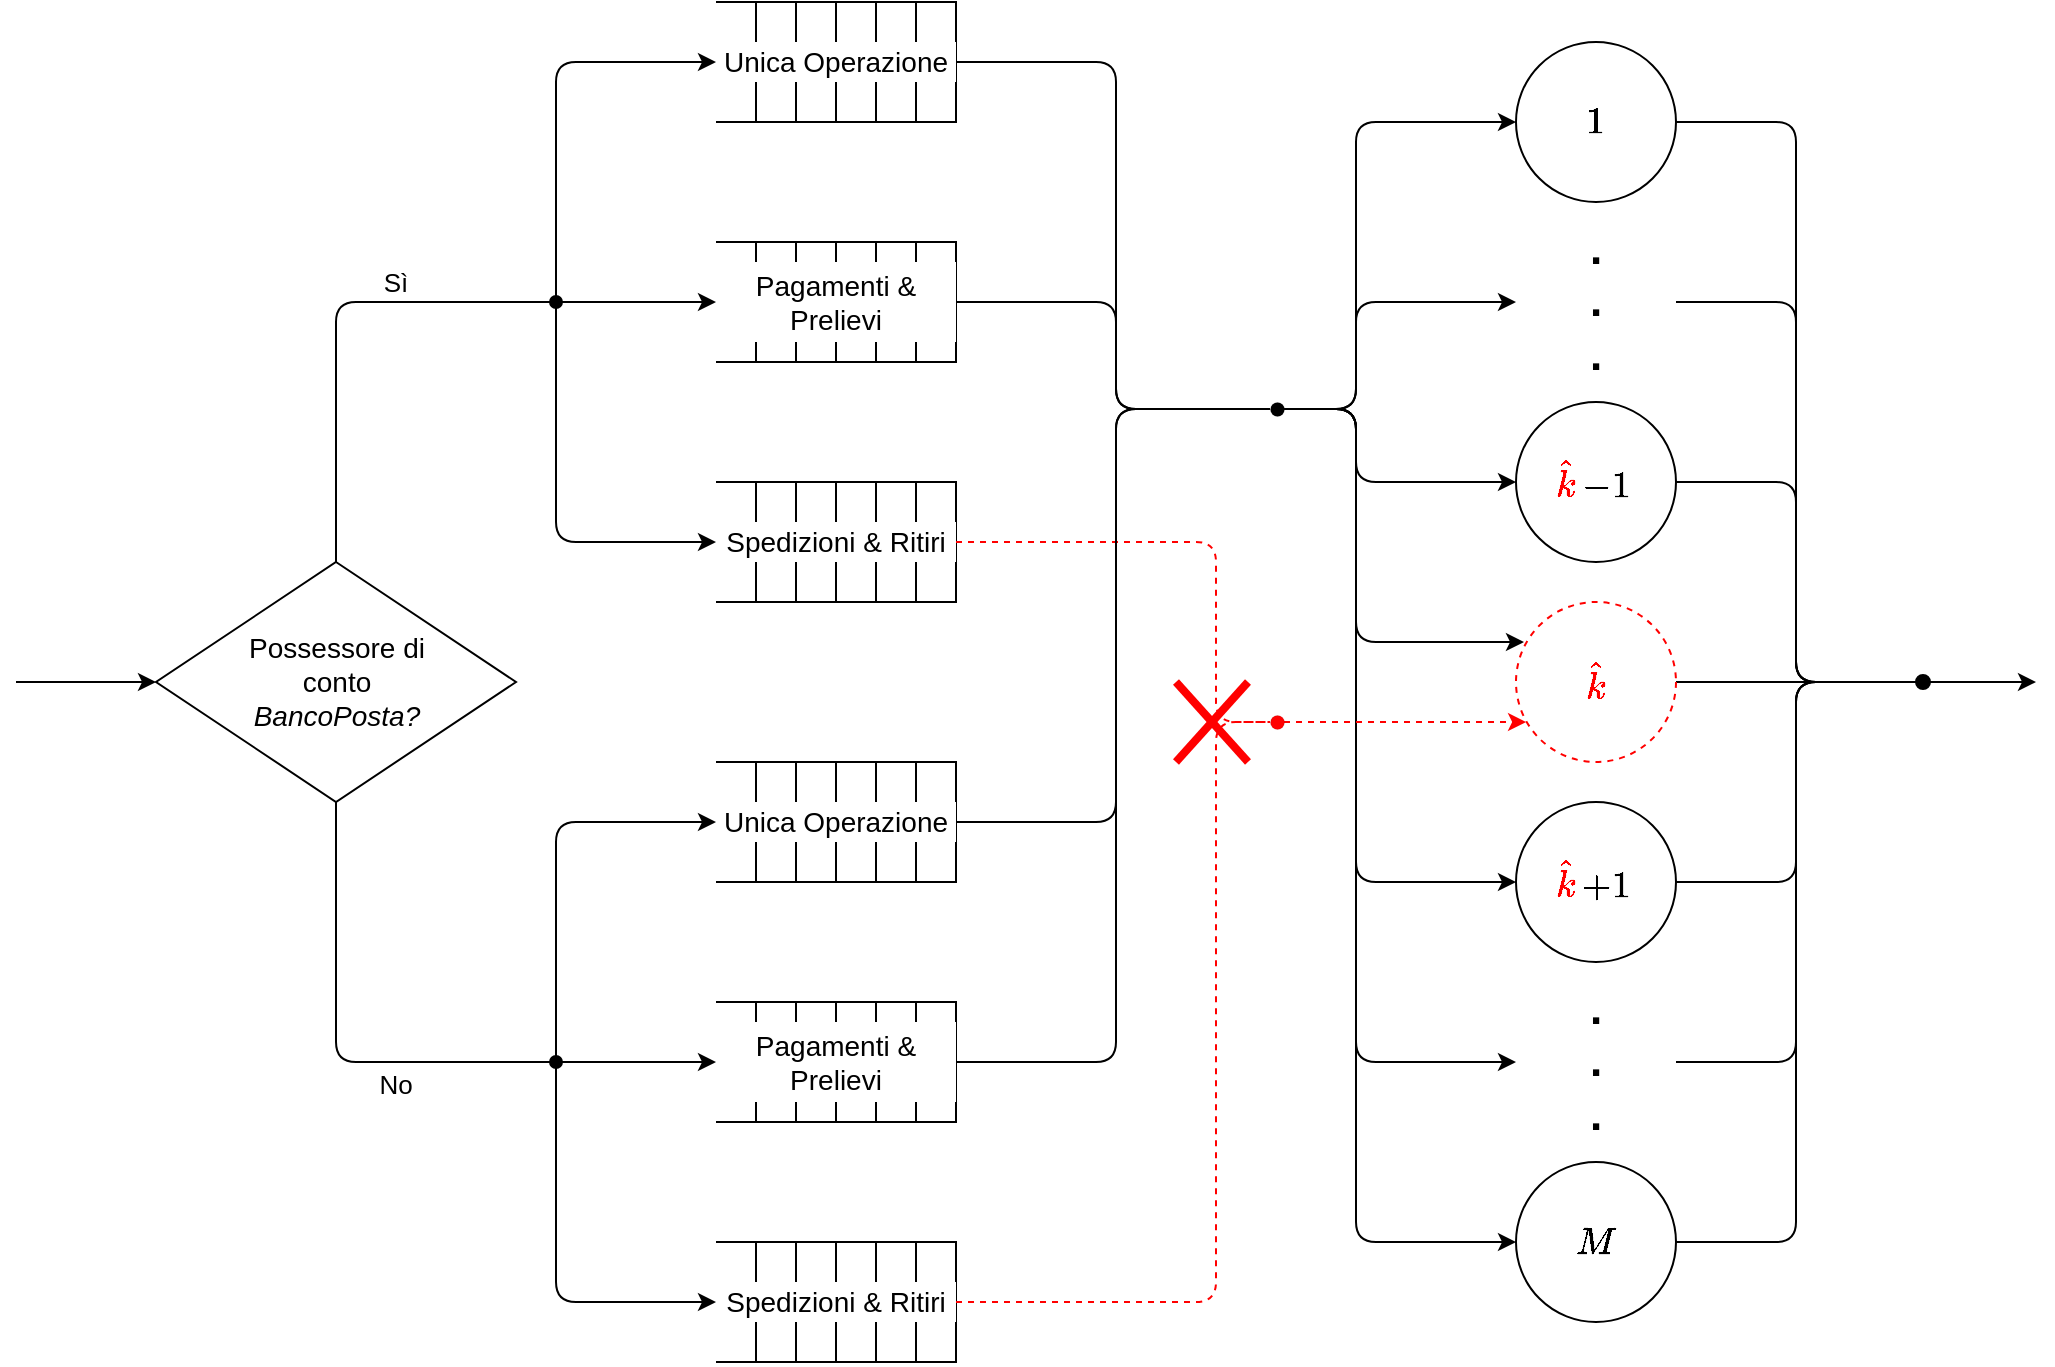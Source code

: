 <mxfile version="14.9.0" type="device"><diagram id="piZBBrbFwAm531ffKTFW" name="Page-1"><mxGraphModel dx="868" dy="481" grid="1" gridSize="10" guides="1" tooltips="1" connect="1" arrows="1" fold="1" page="1" pageScale="1" pageWidth="850" pageHeight="1100" math="1" shadow="0"><root><mxCell id="0"/><mxCell id="1" parent="0"/><mxCell id="mxD9j17-XCr0z30h2_Vp-13" value="" style="group" parent="1" vertex="1" connectable="0"><mxGeometry x="360" y="20" width="120" height="60" as="geometry"/></mxCell><mxCell id="mxD9j17-XCr0z30h2_Vp-4" value="" style="rounded=0;whiteSpace=wrap;html=1;" parent="mxD9j17-XCr0z30h2_Vp-13" vertex="1"><mxGeometry x="20" width="100" height="60" as="geometry"/></mxCell><mxCell id="mxD9j17-XCr0z30h2_Vp-5" value="" style="endArrow=none;html=1;" parent="mxD9j17-XCr0z30h2_Vp-13" edge="1"><mxGeometry width="50" height="50" relative="1" as="geometry"><mxPoint as="sourcePoint"/><mxPoint x="120" as="targetPoint"/></mxGeometry></mxCell><mxCell id="mxD9j17-XCr0z30h2_Vp-6" value="" style="endArrow=none;html=1;" parent="mxD9j17-XCr0z30h2_Vp-13" edge="1"><mxGeometry width="50" height="50" relative="1" as="geometry"><mxPoint x="120" y="60" as="sourcePoint"/><mxPoint x="120" as="targetPoint"/></mxGeometry></mxCell><mxCell id="mxD9j17-XCr0z30h2_Vp-7" value="" style="endArrow=none;html=1;" parent="mxD9j17-XCr0z30h2_Vp-13" edge="1"><mxGeometry width="50" height="50" relative="1" as="geometry"><mxPoint y="60" as="sourcePoint"/><mxPoint x="120" y="60" as="targetPoint"/></mxGeometry></mxCell><mxCell id="mxD9j17-XCr0z30h2_Vp-8" value="" style="rounded=0;whiteSpace=wrap;html=1;shadow=0;" parent="mxD9j17-XCr0z30h2_Vp-13" vertex="1"><mxGeometry x="40" width="80" height="60" as="geometry"/></mxCell><mxCell id="mxD9j17-XCr0z30h2_Vp-9" value="" style="rounded=0;whiteSpace=wrap;html=1;shadow=0;" parent="mxD9j17-XCr0z30h2_Vp-13" vertex="1"><mxGeometry x="60" width="60" height="60" as="geometry"/></mxCell><mxCell id="mxD9j17-XCr0z30h2_Vp-10" value="" style="rounded=0;whiteSpace=wrap;html=1;shadow=0;" parent="mxD9j17-XCr0z30h2_Vp-13" vertex="1"><mxGeometry x="80" width="40" height="60" as="geometry"/></mxCell><mxCell id="mxD9j17-XCr0z30h2_Vp-11" value="" style="rounded=0;whiteSpace=wrap;html=1;shadow=0;" parent="mxD9j17-XCr0z30h2_Vp-13" vertex="1"><mxGeometry x="100" width="20" height="60" as="geometry"/></mxCell><mxCell id="mxD9j17-XCr0z30h2_Vp-99" value="Unica Operazione" style="text;html=1;strokeColor=none;align=center;verticalAlign=middle;whiteSpace=wrap;rounded=0;shadow=0;fontSize=14;fillColor=#FFFFFF;" parent="mxD9j17-XCr0z30h2_Vp-13" vertex="1"><mxGeometry y="20" width="120" height="20" as="geometry"/></mxCell><mxCell id="mxD9j17-XCr0z30h2_Vp-18" value="" style="endArrow=classic;html=1;fontSize=14;entryX=0;entryY=0.5;entryDx=0;entryDy=0;" parent="1" target="mxD9j17-XCr0z30h2_Vp-14" edge="1"><mxGeometry width="50" height="50" relative="1" as="geometry"><mxPoint x="10" y="360" as="sourcePoint"/><mxPoint x="70" y="340" as="targetPoint"/></mxGeometry></mxCell><mxCell id="mxD9j17-XCr0z30h2_Vp-19" value="" style="group" parent="1" vertex="1" connectable="0"><mxGeometry x="360" y="140" width="120" height="60" as="geometry"/></mxCell><mxCell id="mxD9j17-XCr0z30h2_Vp-20" value="" style="rounded=0;whiteSpace=wrap;html=1;" parent="mxD9j17-XCr0z30h2_Vp-19" vertex="1"><mxGeometry x="20" width="100" height="60" as="geometry"/></mxCell><mxCell id="mxD9j17-XCr0z30h2_Vp-21" value="" style="endArrow=none;html=1;" parent="mxD9j17-XCr0z30h2_Vp-19" edge="1"><mxGeometry width="50" height="50" relative="1" as="geometry"><mxPoint as="sourcePoint"/><mxPoint x="120" as="targetPoint"/></mxGeometry></mxCell><mxCell id="mxD9j17-XCr0z30h2_Vp-22" value="" style="endArrow=none;html=1;" parent="mxD9j17-XCr0z30h2_Vp-19" edge="1"><mxGeometry width="50" height="50" relative="1" as="geometry"><mxPoint x="120" y="60" as="sourcePoint"/><mxPoint x="120" as="targetPoint"/></mxGeometry></mxCell><mxCell id="mxD9j17-XCr0z30h2_Vp-23" value="" style="endArrow=none;html=1;" parent="mxD9j17-XCr0z30h2_Vp-19" edge="1"><mxGeometry width="50" height="50" relative="1" as="geometry"><mxPoint y="60" as="sourcePoint"/><mxPoint x="120" y="60" as="targetPoint"/></mxGeometry></mxCell><mxCell id="mxD9j17-XCr0z30h2_Vp-24" value="" style="rounded=0;whiteSpace=wrap;html=1;shadow=0;" parent="mxD9j17-XCr0z30h2_Vp-19" vertex="1"><mxGeometry x="40" width="80" height="60" as="geometry"/></mxCell><mxCell id="mxD9j17-XCr0z30h2_Vp-25" value="" style="rounded=0;whiteSpace=wrap;html=1;shadow=0;" parent="mxD9j17-XCr0z30h2_Vp-19" vertex="1"><mxGeometry x="60" width="60" height="60" as="geometry"/></mxCell><mxCell id="mxD9j17-XCr0z30h2_Vp-26" value="" style="rounded=0;whiteSpace=wrap;html=1;shadow=0;" parent="mxD9j17-XCr0z30h2_Vp-19" vertex="1"><mxGeometry x="80" width="40" height="60" as="geometry"/></mxCell><mxCell id="mxD9j17-XCr0z30h2_Vp-27" value="" style="rounded=0;whiteSpace=wrap;html=1;shadow=0;" parent="mxD9j17-XCr0z30h2_Vp-19" vertex="1"><mxGeometry x="100" width="20" height="60" as="geometry"/></mxCell><mxCell id="mxD9j17-XCr0z30h2_Vp-110" value="Pagamenti &amp;amp; Prelievi" style="text;html=1;strokeColor=none;align=center;verticalAlign=middle;whiteSpace=wrap;rounded=0;shadow=0;fontSize=14;fillColor=#FFFFFF;" parent="mxD9j17-XCr0z30h2_Vp-19" vertex="1"><mxGeometry y="10" width="120" height="40" as="geometry"/></mxCell><mxCell id="mxD9j17-XCr0z30h2_Vp-30" value="" style="group" parent="1" vertex="1" connectable="0"><mxGeometry x="360" y="260" width="120" height="60" as="geometry"/></mxCell><mxCell id="mxD9j17-XCr0z30h2_Vp-31" value="" style="rounded=0;whiteSpace=wrap;html=1;" parent="mxD9j17-XCr0z30h2_Vp-30" vertex="1"><mxGeometry x="20" width="100" height="60" as="geometry"/></mxCell><mxCell id="mxD9j17-XCr0z30h2_Vp-32" value="" style="endArrow=none;html=1;" parent="mxD9j17-XCr0z30h2_Vp-30" edge="1"><mxGeometry width="50" height="50" relative="1" as="geometry"><mxPoint as="sourcePoint"/><mxPoint x="120" as="targetPoint"/></mxGeometry></mxCell><mxCell id="mxD9j17-XCr0z30h2_Vp-33" value="" style="endArrow=none;html=1;" parent="mxD9j17-XCr0z30h2_Vp-30" edge="1"><mxGeometry width="50" height="50" relative="1" as="geometry"><mxPoint x="120" y="60" as="sourcePoint"/><mxPoint x="120" as="targetPoint"/></mxGeometry></mxCell><mxCell id="mxD9j17-XCr0z30h2_Vp-34" value="" style="endArrow=none;html=1;" parent="mxD9j17-XCr0z30h2_Vp-30" edge="1"><mxGeometry width="50" height="50" relative="1" as="geometry"><mxPoint y="60" as="sourcePoint"/><mxPoint x="120" y="60" as="targetPoint"/></mxGeometry></mxCell><mxCell id="mxD9j17-XCr0z30h2_Vp-35" value="" style="rounded=0;whiteSpace=wrap;html=1;shadow=0;" parent="mxD9j17-XCr0z30h2_Vp-30" vertex="1"><mxGeometry x="40" width="80" height="60" as="geometry"/></mxCell><mxCell id="mxD9j17-XCr0z30h2_Vp-36" value="" style="rounded=0;whiteSpace=wrap;html=1;shadow=0;" parent="mxD9j17-XCr0z30h2_Vp-30" vertex="1"><mxGeometry x="60" width="60" height="60" as="geometry"/></mxCell><mxCell id="mxD9j17-XCr0z30h2_Vp-37" value="" style="rounded=0;whiteSpace=wrap;html=1;shadow=0;" parent="mxD9j17-XCr0z30h2_Vp-30" vertex="1"><mxGeometry x="80" width="40" height="60" as="geometry"/></mxCell><mxCell id="mxD9j17-XCr0z30h2_Vp-38" value="" style="rounded=0;whiteSpace=wrap;html=1;shadow=0;" parent="mxD9j17-XCr0z30h2_Vp-30" vertex="1"><mxGeometry x="100" width="20" height="60" as="geometry"/></mxCell><mxCell id="mxD9j17-XCr0z30h2_Vp-66" value="" style="endArrow=classic;html=1;fontSize=14;edgeStyle=elbowEdgeStyle;startArrow=classic;startFill=1;" parent="1" edge="1"><mxGeometry width="50" height="50" relative="1" as="geometry"><mxPoint x="360" y="290" as="sourcePoint"/><mxPoint x="360" y="50" as="targetPoint"/><Array as="points"><mxPoint x="280" y="170"/></Array></mxGeometry></mxCell><mxCell id="mxD9j17-XCr0z30h2_Vp-67" value="" style="endArrow=classic;html=1;fontSize=14;" parent="1" edge="1"><mxGeometry width="50" height="50" relative="1" as="geometry"><mxPoint x="280" y="170" as="sourcePoint"/><mxPoint x="360" y="170" as="targetPoint"/></mxGeometry></mxCell><mxCell id="mxD9j17-XCr0z30h2_Vp-97" value="" style="endArrow=oval;html=1;fontSize=14;exitX=0.5;exitY=0;exitDx=0;exitDy=0;edgeStyle=elbowEdgeStyle;startArrow=none;startFill=0;endFill=1;" parent="1" source="mxD9j17-XCr0z30h2_Vp-14" edge="1"><mxGeometry width="50" height="50" relative="1" as="geometry"><mxPoint x="200" y="250" as="sourcePoint"/><mxPoint x="280" y="170" as="targetPoint"/><Array as="points"><mxPoint x="170" y="230"/><mxPoint x="215" y="230"/></Array></mxGeometry></mxCell><mxCell id="mxD9j17-XCr0z30h2_Vp-98" style="edgeStyle=elbowEdgeStyle;rounded=1;orthogonalLoop=1;jettySize=auto;html=1;exitX=0.5;exitY=1;exitDx=0;exitDy=0;fontSize=14;startArrow=none;startFill=0;endArrow=oval;endFill=1;" parent="1" source="mxD9j17-XCr0z30h2_Vp-14" edge="1"><mxGeometry relative="1" as="geometry"><mxPoint x="280" y="550" as="targetPoint"/><Array as="points"><mxPoint x="170" y="430"/><mxPoint x="215" y="490"/></Array></mxGeometry></mxCell><mxCell id="mxD9j17-XCr0z30h2_Vp-14" value="" style="rhombus;whiteSpace=wrap;html=1;shadow=0;" parent="1" vertex="1"><mxGeometry x="80" y="300" width="180" height="120" as="geometry"/></mxCell><mxCell id="mxD9j17-XCr0z30h2_Vp-15" value="&lt;div&gt;Possessore di &lt;br&gt;&lt;/div&gt;&lt;div&gt;conto&lt;/div&gt;&lt;div&gt;&lt;i style=&quot;font-size: 14px&quot;&gt;BancoPosta?&lt;/i&gt;&lt;/div&gt;" style="text;html=1;align=center;verticalAlign=middle;resizable=0;points=[];autosize=1;strokeColor=none;fontSize=14;fontStyle=0" parent="1" vertex="1"><mxGeometry x="120" y="330" width="100" height="60" as="geometry"/></mxCell><mxCell id="mxD9j17-XCr0z30h2_Vp-278" style="edgeStyle=elbowEdgeStyle;rounded=1;orthogonalLoop=1;jettySize=auto;html=1;fontSize=22;startArrow=none;startFill=0;endArrow=none;endFill=0;startSize=9;endSize=6;strokeWidth=1;dashed=1;strokeColor=#FF0000;" parent="1" source="mxD9j17-XCr0z30h2_Vp-111" target="mxD9j17-XCr0z30h2_Vp-277" edge="1"><mxGeometry relative="1" as="geometry"><Array as="points"><mxPoint x="610" y="330"/></Array></mxGeometry></mxCell><mxCell id="mxD9j17-XCr0z30h2_Vp-111" value="Spedizioni &amp;amp; Ritiri" style="text;html=1;strokeColor=none;align=center;verticalAlign=middle;whiteSpace=wrap;rounded=0;shadow=0;fontSize=14;fillColor=#FFFFFF;" parent="1" vertex="1"><mxGeometry x="360" y="280" width="120" height="20" as="geometry"/></mxCell><mxCell id="mxD9j17-XCr0z30h2_Vp-209" value="" style="group" parent="1" vertex="1" connectable="0"><mxGeometry x="360" y="400" width="120" height="60" as="geometry"/></mxCell><mxCell id="mxD9j17-XCr0z30h2_Vp-210" value="" style="rounded=0;whiteSpace=wrap;html=1;" parent="mxD9j17-XCr0z30h2_Vp-209" vertex="1"><mxGeometry x="20" width="100" height="60" as="geometry"/></mxCell><mxCell id="mxD9j17-XCr0z30h2_Vp-211" value="" style="endArrow=none;html=1;" parent="mxD9j17-XCr0z30h2_Vp-209" edge="1"><mxGeometry width="50" height="50" relative="1" as="geometry"><mxPoint as="sourcePoint"/><mxPoint x="120" as="targetPoint"/></mxGeometry></mxCell><mxCell id="mxD9j17-XCr0z30h2_Vp-212" value="" style="endArrow=none;html=1;" parent="mxD9j17-XCr0z30h2_Vp-209" edge="1"><mxGeometry width="50" height="50" relative="1" as="geometry"><mxPoint x="120" y="60" as="sourcePoint"/><mxPoint x="120" as="targetPoint"/></mxGeometry></mxCell><mxCell id="mxD9j17-XCr0z30h2_Vp-213" value="" style="endArrow=none;html=1;" parent="mxD9j17-XCr0z30h2_Vp-209" edge="1"><mxGeometry width="50" height="50" relative="1" as="geometry"><mxPoint y="60" as="sourcePoint"/><mxPoint x="120" y="60" as="targetPoint"/></mxGeometry></mxCell><mxCell id="mxD9j17-XCr0z30h2_Vp-214" value="" style="rounded=0;whiteSpace=wrap;html=1;shadow=0;" parent="mxD9j17-XCr0z30h2_Vp-209" vertex="1"><mxGeometry x="40" width="80" height="60" as="geometry"/></mxCell><mxCell id="mxD9j17-XCr0z30h2_Vp-215" value="" style="rounded=0;whiteSpace=wrap;html=1;shadow=0;" parent="mxD9j17-XCr0z30h2_Vp-209" vertex="1"><mxGeometry x="60" width="60" height="60" as="geometry"/></mxCell><mxCell id="mxD9j17-XCr0z30h2_Vp-216" value="" style="rounded=0;whiteSpace=wrap;html=1;shadow=0;" parent="mxD9j17-XCr0z30h2_Vp-209" vertex="1"><mxGeometry x="80" width="40" height="60" as="geometry"/></mxCell><mxCell id="mxD9j17-XCr0z30h2_Vp-217" value="" style="rounded=0;whiteSpace=wrap;html=1;shadow=0;" parent="mxD9j17-XCr0z30h2_Vp-209" vertex="1"><mxGeometry x="100" width="20" height="60" as="geometry"/></mxCell><mxCell id="mxD9j17-XCr0z30h2_Vp-218" value="Unica Operazione" style="text;html=1;strokeColor=none;align=center;verticalAlign=middle;whiteSpace=wrap;rounded=0;shadow=0;fontSize=14;fillColor=#FFFFFF;" parent="mxD9j17-XCr0z30h2_Vp-209" vertex="1"><mxGeometry y="20" width="120" height="20" as="geometry"/></mxCell><mxCell id="mxD9j17-XCr0z30h2_Vp-219" value="" style="group" parent="1" vertex="1" connectable="0"><mxGeometry x="360" y="520" width="120" height="60" as="geometry"/></mxCell><mxCell id="mxD9j17-XCr0z30h2_Vp-220" value="" style="rounded=0;whiteSpace=wrap;html=1;" parent="mxD9j17-XCr0z30h2_Vp-219" vertex="1"><mxGeometry x="20" width="100" height="60" as="geometry"/></mxCell><mxCell id="mxD9j17-XCr0z30h2_Vp-221" value="" style="endArrow=none;html=1;" parent="mxD9j17-XCr0z30h2_Vp-219" edge="1"><mxGeometry width="50" height="50" relative="1" as="geometry"><mxPoint as="sourcePoint"/><mxPoint x="120" as="targetPoint"/></mxGeometry></mxCell><mxCell id="mxD9j17-XCr0z30h2_Vp-222" value="" style="endArrow=none;html=1;" parent="mxD9j17-XCr0z30h2_Vp-219" edge="1"><mxGeometry width="50" height="50" relative="1" as="geometry"><mxPoint x="120" y="60" as="sourcePoint"/><mxPoint x="120" as="targetPoint"/></mxGeometry></mxCell><mxCell id="mxD9j17-XCr0z30h2_Vp-223" value="" style="endArrow=none;html=1;" parent="mxD9j17-XCr0z30h2_Vp-219" edge="1"><mxGeometry width="50" height="50" relative="1" as="geometry"><mxPoint y="60" as="sourcePoint"/><mxPoint x="120" y="60" as="targetPoint"/></mxGeometry></mxCell><mxCell id="mxD9j17-XCr0z30h2_Vp-224" value="" style="rounded=0;whiteSpace=wrap;html=1;shadow=0;" parent="mxD9j17-XCr0z30h2_Vp-219" vertex="1"><mxGeometry x="40" width="80" height="60" as="geometry"/></mxCell><mxCell id="mxD9j17-XCr0z30h2_Vp-225" value="" style="rounded=0;whiteSpace=wrap;html=1;shadow=0;" parent="mxD9j17-XCr0z30h2_Vp-219" vertex="1"><mxGeometry x="60" width="60" height="60" as="geometry"/></mxCell><mxCell id="mxD9j17-XCr0z30h2_Vp-226" value="" style="rounded=0;whiteSpace=wrap;html=1;shadow=0;" parent="mxD9j17-XCr0z30h2_Vp-219" vertex="1"><mxGeometry x="80" width="40" height="60" as="geometry"/></mxCell><mxCell id="mxD9j17-XCr0z30h2_Vp-227" value="" style="rounded=0;whiteSpace=wrap;html=1;shadow=0;" parent="mxD9j17-XCr0z30h2_Vp-219" vertex="1"><mxGeometry x="100" width="20" height="60" as="geometry"/></mxCell><mxCell id="mxD9j17-XCr0z30h2_Vp-228" value="Pagamenti &amp;amp; Prelievi" style="text;html=1;strokeColor=none;align=center;verticalAlign=middle;whiteSpace=wrap;rounded=0;shadow=0;fontSize=14;fillColor=#FFFFFF;" parent="mxD9j17-XCr0z30h2_Vp-219" vertex="1"><mxGeometry y="10" width="120" height="40" as="geometry"/></mxCell><mxCell id="mxD9j17-XCr0z30h2_Vp-229" value="" style="group" parent="1" vertex="1" connectable="0"><mxGeometry x="360" y="640" width="120" height="60" as="geometry"/></mxCell><mxCell id="mxD9j17-XCr0z30h2_Vp-230" value="" style="rounded=0;whiteSpace=wrap;html=1;" parent="mxD9j17-XCr0z30h2_Vp-229" vertex="1"><mxGeometry x="20" width="100" height="60" as="geometry"/></mxCell><mxCell id="mxD9j17-XCr0z30h2_Vp-231" value="" style="endArrow=none;html=1;" parent="mxD9j17-XCr0z30h2_Vp-229" edge="1"><mxGeometry width="50" height="50" relative="1" as="geometry"><mxPoint as="sourcePoint"/><mxPoint x="120" as="targetPoint"/></mxGeometry></mxCell><mxCell id="mxD9j17-XCr0z30h2_Vp-232" value="" style="endArrow=none;html=1;" parent="mxD9j17-XCr0z30h2_Vp-229" edge="1"><mxGeometry width="50" height="50" relative="1" as="geometry"><mxPoint x="120" y="60" as="sourcePoint"/><mxPoint x="120" as="targetPoint"/></mxGeometry></mxCell><mxCell id="mxD9j17-XCr0z30h2_Vp-233" value="" style="endArrow=none;html=1;" parent="mxD9j17-XCr0z30h2_Vp-229" edge="1"><mxGeometry width="50" height="50" relative="1" as="geometry"><mxPoint y="60" as="sourcePoint"/><mxPoint x="120" y="60" as="targetPoint"/></mxGeometry></mxCell><mxCell id="mxD9j17-XCr0z30h2_Vp-234" value="" style="rounded=0;whiteSpace=wrap;html=1;shadow=0;" parent="mxD9j17-XCr0z30h2_Vp-229" vertex="1"><mxGeometry x="40" width="80" height="60" as="geometry"/></mxCell><mxCell id="mxD9j17-XCr0z30h2_Vp-235" value="" style="rounded=0;whiteSpace=wrap;html=1;shadow=0;" parent="mxD9j17-XCr0z30h2_Vp-229" vertex="1"><mxGeometry x="60" width="60" height="60" as="geometry"/></mxCell><mxCell id="mxD9j17-XCr0z30h2_Vp-236" value="" style="rounded=0;whiteSpace=wrap;html=1;shadow=0;" parent="mxD9j17-XCr0z30h2_Vp-229" vertex="1"><mxGeometry x="80" width="40" height="60" as="geometry"/></mxCell><mxCell id="mxD9j17-XCr0z30h2_Vp-237" value="" style="rounded=0;whiteSpace=wrap;html=1;shadow=0;" parent="mxD9j17-XCr0z30h2_Vp-229" vertex="1"><mxGeometry x="100" width="20" height="60" as="geometry"/></mxCell><mxCell id="mxD9j17-XCr0z30h2_Vp-238" value="" style="endArrow=classic;html=1;fontSize=14;edgeStyle=elbowEdgeStyle;startArrow=classic;startFill=1;" parent="1" edge="1"><mxGeometry width="50" height="50" relative="1" as="geometry"><mxPoint x="360" y="670" as="sourcePoint"/><mxPoint x="360" y="430" as="targetPoint"/><Array as="points"><mxPoint x="280" y="550"/></Array></mxGeometry></mxCell><mxCell id="mxD9j17-XCr0z30h2_Vp-239" value="" style="endArrow=classic;html=1;fontSize=14;" parent="1" edge="1"><mxGeometry width="50" height="50" relative="1" as="geometry"><mxPoint x="280" y="550" as="sourcePoint"/><mxPoint x="360" y="550" as="targetPoint"/></mxGeometry></mxCell><mxCell id="mxD9j17-XCr0z30h2_Vp-279" style="edgeStyle=elbowEdgeStyle;rounded=1;orthogonalLoop=1;jettySize=auto;html=1;entryX=0;entryY=0.5;entryDx=0;entryDy=0;dashed=1;fontSize=22;startArrow=none;startFill=0;endArrow=none;endFill=0;startSize=9;endSize=6;strokeColor=#FF0000;strokeWidth=1;" parent="1" source="mxD9j17-XCr0z30h2_Vp-240" target="mxD9j17-XCr0z30h2_Vp-277" edge="1"><mxGeometry relative="1" as="geometry"><Array as="points"><mxPoint x="610" y="420"/><mxPoint x="590" y="330"/></Array></mxGeometry></mxCell><mxCell id="mxD9j17-XCr0z30h2_Vp-240" value="Spedizioni &amp;amp; Ritiri" style="text;html=1;strokeColor=none;align=center;verticalAlign=middle;whiteSpace=wrap;rounded=0;shadow=0;fontSize=14;fillColor=#FFFFFF;" parent="1" vertex="1"><mxGeometry x="360" y="660" width="120" height="20" as="geometry"/></mxCell><mxCell id="mxD9j17-XCr0z30h2_Vp-304" style="edgeStyle=elbowEdgeStyle;rounded=1;orthogonalLoop=1;jettySize=auto;html=1;fontSize=13;fontColor=#000000;startArrow=none;startFill=0;endArrow=none;endFill=0;startSize=9;endSize=6;strokeColor=#000000;strokeWidth=1;" parent="1" source="mxD9j17-XCr0z30h2_Vp-241" target="mxD9j17-XCr0z30h2_Vp-303" edge="1"><mxGeometry relative="1" as="geometry"/></mxCell><mxCell id="mxD9j17-XCr0z30h2_Vp-241" value="" style="ellipse;whiteSpace=wrap;html=1;aspect=fixed;shadow=0;fontSize=14;fillColor=#FFFFFF;gradientColor=none;" parent="1" vertex="1"><mxGeometry x="760" y="40" width="80" height="80" as="geometry"/></mxCell><mxCell id="mxD9j17-XCr0z30h2_Vp-308" style="edgeStyle=elbowEdgeStyle;rounded=1;orthogonalLoop=1;jettySize=auto;html=1;entryX=0;entryY=0.5;entryDx=0;entryDy=0;fontSize=13;fontColor=#000000;startArrow=none;startFill=0;endArrow=none;endFill=0;startSize=9;endSize=6;strokeColor=#000000;strokeWidth=1;" parent="1" source="mxD9j17-XCr0z30h2_Vp-242" target="mxD9j17-XCr0z30h2_Vp-303" edge="1"><mxGeometry relative="1" as="geometry"/></mxCell><mxCell id="mxD9j17-XCr0z30h2_Vp-242" value="" style="ellipse;whiteSpace=wrap;html=1;aspect=fixed;shadow=0;fontSize=14;strokeWidth=1;strokeColor=#FF0000;dashed=1;" parent="1" vertex="1"><mxGeometry x="760" y="320" width="80" height="80" as="geometry"/></mxCell><mxCell id="mxD9j17-XCr0z30h2_Vp-309" style="edgeStyle=elbowEdgeStyle;rounded=1;orthogonalLoop=1;jettySize=auto;html=1;entryX=0;entryY=0.5;entryDx=0;entryDy=0;fontSize=13;fontColor=#000000;startArrow=none;startFill=0;endArrow=none;endFill=0;startSize=9;endSize=6;strokeColor=#000000;strokeWidth=1;" parent="1" source="mxD9j17-XCr0z30h2_Vp-243" target="mxD9j17-XCr0z30h2_Vp-303" edge="1"><mxGeometry relative="1" as="geometry"/></mxCell><mxCell id="mxD9j17-XCr0z30h2_Vp-243" value="" style="ellipse;whiteSpace=wrap;html=1;aspect=fixed;shadow=0;fontSize=14;fillColor=#FFFFFF;gradientColor=none;" parent="1" vertex="1"><mxGeometry x="760" y="420" width="80" height="80" as="geometry"/></mxCell><mxCell id="mxD9j17-XCr0z30h2_Vp-310" style="edgeStyle=elbowEdgeStyle;rounded=1;orthogonalLoop=1;jettySize=auto;html=1;entryX=0;entryY=0.5;entryDx=0;entryDy=0;fontSize=13;fontColor=#000000;startArrow=none;startFill=0;endArrow=none;endFill=0;startSize=9;endSize=6;strokeColor=#000000;strokeWidth=1;" parent="1" source="mxD9j17-XCr0z30h2_Vp-244" target="mxD9j17-XCr0z30h2_Vp-303" edge="1"><mxGeometry relative="1" as="geometry"/></mxCell><mxCell id="mxD9j17-XCr0z30h2_Vp-244" value="" style="ellipse;whiteSpace=wrap;html=1;aspect=fixed;shadow=0;fontSize=14;fillColor=#FFFFFF;gradientColor=none;" parent="1" vertex="1"><mxGeometry x="760" y="600" width="80" height="80" as="geometry"/></mxCell><mxCell id="mxD9j17-XCr0z30h2_Vp-287" style="edgeStyle=elbowEdgeStyle;rounded=1;orthogonalLoop=1;jettySize=auto;html=1;entryX=0;entryY=0.5;entryDx=0;entryDy=0;fontSize=22;startArrow=none;startFill=0;endArrow=classic;endFill=1;startSize=9;endSize=6;strokeWidth=1;" parent="1" source="mxD9j17-XCr0z30h2_Vp-265" target="mxD9j17-XCr0z30h2_Vp-241" edge="1"><mxGeometry relative="1" as="geometry"><Array as="points"><mxPoint x="680" y="110"/></Array></mxGeometry></mxCell><mxCell id="mxD9j17-XCr0z30h2_Vp-288" style="edgeStyle=elbowEdgeStyle;rounded=1;orthogonalLoop=1;jettySize=auto;html=1;entryX=0;entryY=0.5;entryDx=0;entryDy=0;fontSize=22;startArrow=none;startFill=0;endArrow=classic;endFill=1;startSize=9;endSize=6;strokeColor=#000000;strokeWidth=1;" parent="1" source="mxD9j17-XCr0z30h2_Vp-265" target="mxD9j17-XCr0z30h2_Vp-282" edge="1"><mxGeometry relative="1" as="geometry"><Array as="points"><mxPoint x="680" y="240"/></Array></mxGeometry></mxCell><mxCell id="mxD9j17-XCr0z30h2_Vp-289" style="edgeStyle=elbowEdgeStyle;rounded=1;orthogonalLoop=1;jettySize=auto;html=1;fontSize=22;startArrow=none;startFill=0;endArrow=classic;endFill=1;startSize=9;endSize=6;strokeColor=#000000;strokeWidth=1;entryX=0;entryY=0.5;entryDx=0;entryDy=0;" parent="1" source="mxD9j17-XCr0z30h2_Vp-265" target="mxD9j17-XCr0z30h2_Vp-281" edge="1"><mxGeometry relative="1" as="geometry"><Array as="points"><mxPoint x="680" y="160"/></Array></mxGeometry></mxCell><mxCell id="mxD9j17-XCr0z30h2_Vp-290" style="edgeStyle=elbowEdgeStyle;rounded=1;orthogonalLoop=1;jettySize=auto;html=1;fontSize=22;startArrow=none;startFill=0;endArrow=classic;endFill=1;startSize=9;endSize=6;strokeColor=#000000;strokeWidth=1;" parent="1" source="mxD9j17-XCr0z30h2_Vp-265" target="mxD9j17-XCr0z30h2_Vp-243" edge="1"><mxGeometry relative="1" as="geometry"><Array as="points"><mxPoint x="680" y="340"/></Array></mxGeometry></mxCell><mxCell id="mxD9j17-XCr0z30h2_Vp-291" style="edgeStyle=elbowEdgeStyle;rounded=1;orthogonalLoop=1;jettySize=auto;html=1;fontSize=22;startArrow=none;startFill=0;endArrow=classic;endFill=1;startSize=9;endSize=6;strokeColor=#000000;strokeWidth=1;entryX=0;entryY=0.5;entryDx=0;entryDy=0;" parent="1" source="mxD9j17-XCr0z30h2_Vp-265" target="mxD9j17-XCr0z30h2_Vp-284" edge="1"><mxGeometry relative="1" as="geometry"><Array as="points"><mxPoint x="680" y="380"/></Array></mxGeometry></mxCell><mxCell id="mxD9j17-XCr0z30h2_Vp-292" style="edgeStyle=elbowEdgeStyle;rounded=1;orthogonalLoop=1;jettySize=auto;html=1;fontSize=22;startArrow=none;startFill=0;endArrow=classic;endFill=1;startSize=9;endSize=6;strokeColor=#000000;strokeWidth=1;" parent="1" source="mxD9j17-XCr0z30h2_Vp-265" target="mxD9j17-XCr0z30h2_Vp-244" edge="1"><mxGeometry relative="1" as="geometry"><Array as="points"><mxPoint x="680" y="430"/></Array></mxGeometry></mxCell><mxCell id="mxD9j17-XCr0z30h2_Vp-302" style="edgeStyle=elbowEdgeStyle;rounded=1;orthogonalLoop=1;jettySize=auto;html=1;entryX=0.05;entryY=0.25;entryDx=0;entryDy=0;fontSize=13;fontColor=#000000;startArrow=none;startFill=0;endArrow=classic;endFill=1;startSize=9;endSize=6;strokeColor=#000000;strokeWidth=1;entryPerimeter=0;" parent="1" source="mxD9j17-XCr0z30h2_Vp-265" target="mxD9j17-XCr0z30h2_Vp-242" edge="1"><mxGeometry relative="1" as="geometry"><Array as="points"><mxPoint x="680" y="260"/></Array></mxGeometry></mxCell><mxCell id="mxD9j17-XCr0z30h2_Vp-265" value="" style="ellipse;whiteSpace=wrap;html=1;aspect=fixed;shadow=0;fontSize=22;strokeWidth=0;gradientColor=none;fillColor=#000000;" parent="1" vertex="1"><mxGeometry x="637" y="220" width="7" height="7" as="geometry"/></mxCell><mxCell id="mxD9j17-XCr0z30h2_Vp-268" style="edgeStyle=elbowEdgeStyle;rounded=1;orthogonalLoop=1;jettySize=auto;html=1;entryX=0;entryY=0.5;entryDx=0;entryDy=0;fontSize=22;startArrow=none;startFill=0;endArrow=none;endFill=0;startSize=9;endSize=6;strokeColor=#000000;strokeWidth=1;" parent="1" source="mxD9j17-XCr0z30h2_Vp-11" target="mxD9j17-XCr0z30h2_Vp-265" edge="1"><mxGeometry relative="1" as="geometry"><Array as="points"><mxPoint x="560" y="130"/></Array></mxGeometry></mxCell><mxCell id="mxD9j17-XCr0z30h2_Vp-269" style="edgeStyle=elbowEdgeStyle;rounded=1;orthogonalLoop=1;jettySize=auto;html=1;fontSize=22;startArrow=none;startFill=0;endArrow=none;endFill=0;startSize=9;endSize=6;strokeColor=#000000;strokeWidth=1;entryX=0;entryY=0.5;entryDx=0;entryDy=0;" parent="1" source="mxD9j17-XCr0z30h2_Vp-110" target="mxD9j17-XCr0z30h2_Vp-265" edge="1"><mxGeometry relative="1" as="geometry"><mxPoint x="610" y="360" as="targetPoint"/><Array as="points"><mxPoint x="560" y="210"/><mxPoint x="580" y="260"/></Array></mxGeometry></mxCell><mxCell id="mxD9j17-XCr0z30h2_Vp-270" style="edgeStyle=elbowEdgeStyle;rounded=1;orthogonalLoop=1;jettySize=auto;html=1;entryX=0;entryY=0.5;entryDx=0;entryDy=0;fontSize=22;startArrow=none;startFill=0;endArrow=none;endFill=0;startSize=9;endSize=6;strokeColor=#000000;strokeWidth=1;" parent="1" source="mxD9j17-XCr0z30h2_Vp-217" target="mxD9j17-XCr0z30h2_Vp-265" edge="1"><mxGeometry relative="1" as="geometry"><Array as="points"><mxPoint x="560" y="390"/></Array></mxGeometry></mxCell><mxCell id="mxD9j17-XCr0z30h2_Vp-271" style="edgeStyle=elbowEdgeStyle;rounded=1;orthogonalLoop=1;jettySize=auto;html=1;fontSize=22;startArrow=none;startFill=0;endArrow=none;endFill=0;startSize=9;endSize=6;strokeColor=#000000;strokeWidth=1;entryX=0;entryY=0.5;entryDx=0;entryDy=0;" parent="1" source="mxD9j17-XCr0z30h2_Vp-228" target="mxD9j17-XCr0z30h2_Vp-265" edge="1"><mxGeometry relative="1" as="geometry"><mxPoint x="610" y="360" as="targetPoint"/><Array as="points"><mxPoint x="560" y="310"/><mxPoint x="560" y="440"/></Array></mxGeometry></mxCell><mxCell id="mxD9j17-XCr0z30h2_Vp-286" style="edgeStyle=elbowEdgeStyle;rounded=1;orthogonalLoop=1;jettySize=auto;html=1;entryX=0.063;entryY=0.75;entryDx=0;entryDy=0;dashed=1;fontSize=22;startArrow=none;startFill=0;endArrow=classic;endFill=1;startSize=9;endSize=6;strokeColor=#FF0000;strokeWidth=1;entryPerimeter=0;" parent="1" source="mxD9j17-XCr0z30h2_Vp-277" target="mxD9j17-XCr0z30h2_Vp-242" edge="1"><mxGeometry relative="1" as="geometry"/></mxCell><mxCell id="mxD9j17-XCr0z30h2_Vp-277" value="" style="ellipse;whiteSpace=wrap;html=1;aspect=fixed;shadow=0;fontSize=22;strokeColor=#000000;strokeWidth=0;gradientColor=none;fillColor=#FF0000;" parent="1" vertex="1"><mxGeometry x="637" y="376.5" width="7" height="7" as="geometry"/></mxCell><mxCell id="mxD9j17-XCr0z30h2_Vp-305" style="edgeStyle=elbowEdgeStyle;rounded=1;orthogonalLoop=1;jettySize=auto;html=1;exitX=1;exitY=0.5;exitDx=0;exitDy=0;fontSize=13;fontColor=#000000;startArrow=none;startFill=0;endArrow=none;endFill=0;startSize=9;endSize=6;strokeColor=#000000;strokeWidth=1;entryX=0;entryY=0.5;entryDx=0;entryDy=0;" parent="1" source="mxD9j17-XCr0z30h2_Vp-281" target="mxD9j17-XCr0z30h2_Vp-303" edge="1"><mxGeometry relative="1" as="geometry"><mxPoint x="960" y="370" as="targetPoint"/><Array as="points"><mxPoint x="900" y="260"/></Array></mxGeometry></mxCell><mxCell id="mxD9j17-XCr0z30h2_Vp-281" value="&lt;div style=&quot;font-size: 22px;&quot;&gt;.&lt;/div&gt;&lt;div style=&quot;font-size: 22px;&quot;&gt;.&lt;/div&gt;&lt;div style=&quot;font-size: 22px;&quot;&gt;.&lt;br style=&quot;font-size: 22px;&quot;&gt;&lt;/div&gt;" style="text;html=1;strokeColor=none;fillColor=none;align=center;verticalAlign=middle;whiteSpace=wrap;rounded=0;shadow=0;fontSize=22;fontStyle=1" parent="1" vertex="1"><mxGeometry x="760" y="130" width="80" height="80" as="geometry"/></mxCell><mxCell id="mxD9j17-XCr0z30h2_Vp-306" style="edgeStyle=elbowEdgeStyle;rounded=1;orthogonalLoop=1;jettySize=auto;html=1;entryX=0;entryY=0.5;entryDx=0;entryDy=0;fontSize=13;fontColor=#000000;startArrow=none;startFill=0;endArrow=none;endFill=0;startSize=9;endSize=6;strokeColor=#000000;strokeWidth=1;" parent="1" source="mxD9j17-XCr0z30h2_Vp-282" target="mxD9j17-XCr0z30h2_Vp-303" edge="1"><mxGeometry relative="1" as="geometry"/></mxCell><mxCell id="mxD9j17-XCr0z30h2_Vp-282" value="" style="ellipse;whiteSpace=wrap;html=1;aspect=fixed;shadow=0;fontSize=14;fillColor=#FFFFFF;gradientColor=none;" parent="1" vertex="1"><mxGeometry x="760" y="220" width="80" height="80" as="geometry"/></mxCell><mxCell id="mxD9j17-XCr0z30h2_Vp-312" style="edgeStyle=elbowEdgeStyle;rounded=1;orthogonalLoop=1;jettySize=auto;html=1;fontSize=13;fontColor=#000000;startArrow=none;startFill=0;endArrow=none;endFill=0;startSize=9;endSize=6;strokeColor=#000000;strokeWidth=1;entryX=0;entryY=0.5;entryDx=0;entryDy=0;" parent="1" source="mxD9j17-XCr0z30h2_Vp-284" target="mxD9j17-XCr0z30h2_Vp-303" edge="1"><mxGeometry relative="1" as="geometry"><mxPoint x="960" y="440" as="targetPoint"/></mxGeometry></mxCell><mxCell id="mxD9j17-XCr0z30h2_Vp-284" value="&lt;div style=&quot;font-size: 22px;&quot;&gt;.&lt;/div&gt;&lt;div style=&quot;font-size: 22px;&quot;&gt;.&lt;/div&gt;&lt;div style=&quot;font-size: 22px;&quot;&gt;.&lt;br style=&quot;font-size: 22px;&quot;&gt;&lt;/div&gt;" style="text;html=1;strokeColor=none;fillColor=none;align=center;verticalAlign=middle;whiteSpace=wrap;rounded=0;shadow=0;fontSize=22;fontStyle=1" parent="1" vertex="1"><mxGeometry x="760" y="510" width="80" height="80" as="geometry"/></mxCell><mxCell id="mxD9j17-XCr0z30h2_Vp-293" value="\(1\)" style="text;html=1;strokeColor=none;fillColor=none;align=center;verticalAlign=middle;whiteSpace=wrap;rounded=0;shadow=0;fontSize=16;fontStyle=1" parent="1" vertex="1"><mxGeometry x="780" y="70" width="40" height="20" as="geometry"/></mxCell><mxCell id="mxD9j17-XCr0z30h2_Vp-295" value="\(\hat{k}\)" style="text;strokeColor=none;fillColor=none;align=center;verticalAlign=middle;whiteSpace=wrap;rounded=0;shadow=0;fontSize=16;fontStyle=1;fontColor=#FF0000;html=1;" parent="1" vertex="1"><mxGeometry x="780" y="350" width="40" height="20" as="geometry"/></mxCell><mxCell id="mxD9j17-XCr0z30h2_Vp-297" value="\(M\)" style="text;html=1;strokeColor=none;fillColor=none;align=center;verticalAlign=middle;whiteSpace=wrap;rounded=0;shadow=0;fontSize=16;fontStyle=1" parent="1" vertex="1"><mxGeometry x="780" y="630" width="40" height="20" as="geometry"/></mxCell><mxCell id="mxD9j17-XCr0z30h2_Vp-298" value="Sì" style="text;html=1;strokeColor=none;fillColor=none;align=center;verticalAlign=middle;whiteSpace=wrap;rounded=0;shadow=0;fontSize=13;" parent="1" vertex="1"><mxGeometry x="180" y="150" width="40" height="20" as="geometry"/></mxCell><mxCell id="mxD9j17-XCr0z30h2_Vp-299" value="No" style="text;html=1;strokeColor=none;fillColor=none;align=center;verticalAlign=middle;whiteSpace=wrap;rounded=0;shadow=0;fontSize=13;" parent="1" vertex="1"><mxGeometry x="180" y="551" width="40" height="20" as="geometry"/></mxCell><mxCell id="mxD9j17-XCr0z30h2_Vp-311" style="edgeStyle=elbowEdgeStyle;rounded=1;orthogonalLoop=1;jettySize=auto;html=1;fontSize=13;fontColor=#000000;startArrow=none;startFill=0;endArrow=classic;endFill=1;startSize=9;endSize=6;strokeColor=#000000;strokeWidth=1;" parent="1" source="mxD9j17-XCr0z30h2_Vp-303" edge="1"><mxGeometry relative="1" as="geometry"><mxPoint x="1020" y="360" as="targetPoint"/><Array as="points"><mxPoint x="1020" y="360"/></Array></mxGeometry></mxCell><mxCell id="mxD9j17-XCr0z30h2_Vp-303" value="" style="ellipse;whiteSpace=wrap;html=1;aspect=fixed;shadow=0;fontSize=13;fontColor=#000000;strokeColor=#000000;strokeWidth=1;gradientColor=none;fillColor=#000000;" parent="1" vertex="1"><mxGeometry x="960" y="356.5" width="7" height="7" as="geometry"/></mxCell><mxCell id="Yq5-qqCES0xSV8dCLdGO-5" value="" style="group" parent="1" vertex="1" connectable="0"><mxGeometry x="775" y="248.5" width="50" height="23" as="geometry"/></mxCell><mxCell id="Yq5-qqCES0xSV8dCLdGO-2" value="\(\hat{k}\)" style="text;strokeColor=none;fillColor=none;align=center;verticalAlign=middle;whiteSpace=wrap;rounded=0;shadow=0;fontSize=16;fontStyle=1;fontColor=#FF0000;html=1;" parent="Yq5-qqCES0xSV8dCLdGO-5" vertex="1"><mxGeometry width="20" height="20" as="geometry"/></mxCell><mxCell id="Yq5-qqCES0xSV8dCLdGO-3" value="&lt;div&gt;\(-1\)&lt;/div&gt;" style="text;html=1;strokeColor=none;fillColor=none;align=center;verticalAlign=middle;whiteSpace=wrap;rounded=0;shadow=0;fontSize=16;fontStyle=1" parent="Yq5-qqCES0xSV8dCLdGO-5" vertex="1"><mxGeometry x="10" y="3" width="40" height="20" as="geometry"/></mxCell><mxCell id="Yq5-qqCES0xSV8dCLdGO-6" value="" style="group" parent="1" vertex="1" connectable="0"><mxGeometry x="775" y="448.5" width="50" height="23" as="geometry"/></mxCell><mxCell id="Yq5-qqCES0xSV8dCLdGO-7" value="\(\hat{k}\)" style="text;strokeColor=none;fillColor=none;align=center;verticalAlign=middle;whiteSpace=wrap;rounded=0;shadow=0;fontSize=16;fontStyle=1;fontColor=#FF0000;html=1;" parent="Yq5-qqCES0xSV8dCLdGO-6" vertex="1"><mxGeometry width="20" height="20" as="geometry"/></mxCell><mxCell id="Yq5-qqCES0xSV8dCLdGO-8" value="&lt;div&gt;\(+1\)&lt;/div&gt;" style="text;html=1;strokeColor=none;fillColor=none;align=center;verticalAlign=middle;whiteSpace=wrap;rounded=0;shadow=0;fontSize=16;fontStyle=1" parent="Yq5-qqCES0xSV8dCLdGO-6" vertex="1"><mxGeometry x="10" y="3" width="40" height="20" as="geometry"/></mxCell><mxCell id="dmEHgMKnB6YumkKrmWPo-5" value="" style="group" vertex="1" connectable="0" parent="1"><mxGeometry x="590" y="360" width="36" height="40" as="geometry"/></mxCell><mxCell id="dmEHgMKnB6YumkKrmWPo-3" value="" style="endArrow=none;html=1;strokeWidth=4;strokeColor=#FF0000;" edge="1" parent="dmEHgMKnB6YumkKrmWPo-5"><mxGeometry width="50" height="50" relative="1" as="geometry"><mxPoint as="sourcePoint"/><mxPoint x="36" y="40" as="targetPoint"/></mxGeometry></mxCell><mxCell id="dmEHgMKnB6YumkKrmWPo-4" value="" style="endArrow=none;html=1;strokeWidth=4;strokeColor=#FF0000;" edge="1" parent="dmEHgMKnB6YumkKrmWPo-5"><mxGeometry width="50" height="50" relative="1" as="geometry"><mxPoint y="40" as="sourcePoint"/><mxPoint x="36" as="targetPoint"/></mxGeometry></mxCell></root></mxGraphModel></diagram></mxfile>